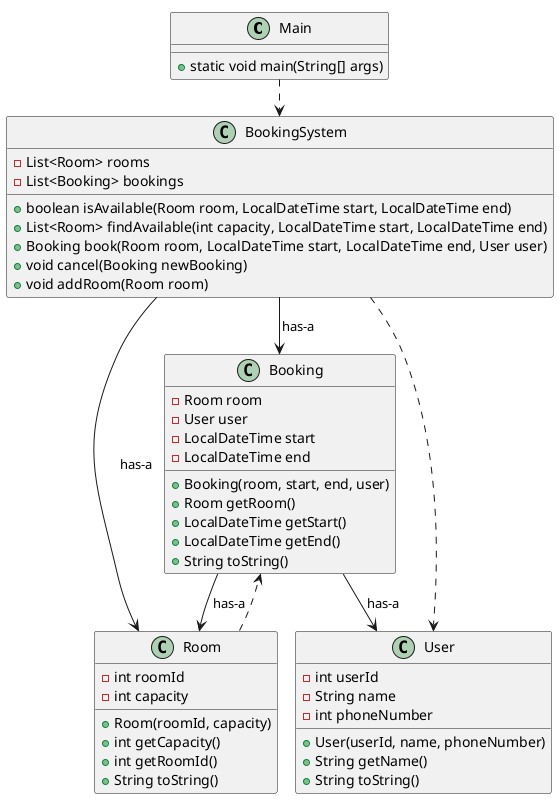@startuml
!pragma layout smetana

class Main{

    + static void main(String[] args)

}

class Booking{

    - Room room
    - User user
    - LocalDateTime start
    - LocalDateTime end

    + Booking(room, start, end, user)
    + Room getRoom()
    + LocalDateTime getStart()
    + LocalDateTime getEnd()
    + String toString()

}

class BookingSystem{

    - List<Room> rooms
    - List<Booking> bookings

    + boolean isAvailable(Room room, LocalDateTime start, LocalDateTime end)
    + List<Room> findAvailable(int capacity, LocalDateTime start, LocalDateTime end)
    + Booking book(Room room, LocalDateTime start, LocalDateTime end, User user)
    + void cancel(Booking newBooking)
    + void addRoom(Room room)

}

class Room{

    - int roomId
    - int capacity

    + Room(roomId, capacity)
    + int getCapacity()
    + int getRoomId()
    + String toString()

}

class User{

    - int userId
    - String name
    - int phoneNumber

    + User(userId, name, phoneNumber)
    + String getName()
    + String toString()

}

Main ..> BookingSystem
BookingSystem --> Room : has-a
BookingSystem --> Booking : has-a
BookingSystem ..> User
Booking --> Room : has-a
Booking --> User : has-a
Room ..> Booking

@enduml
